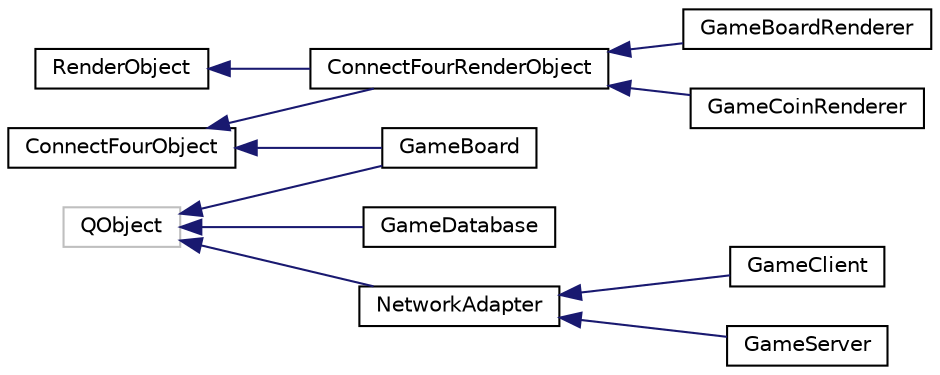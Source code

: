 digraph "Graphical Class Hierarchy"
{
  edge [fontname="Helvetica",fontsize="10",labelfontname="Helvetica",labelfontsize="10"];
  node [fontname="Helvetica",fontsize="10",shape=record];
  rankdir="LR";
  Node1 [label="ConnectFourObject",height=0.2,width=0.4,color="black", fillcolor="white", style="filled",URL="$class_connect_four_object.html",tooltip="base class for every connect four related class "];
  Node1 -> Node2 [dir="back",color="midnightblue",fontsize="10",style="solid",fontname="Helvetica"];
  Node2 [label="ConnectFourRenderObject",height=0.2,width=0.4,color="black", fillcolor="white", style="filled",URL="$class_connect_four_render_object.html",tooltip="base class for each renderable connect four object "];
  Node2 -> Node3 [dir="back",color="midnightblue",fontsize="10",style="solid",fontname="Helvetica"];
  Node3 [label="GameBoardRenderer",height=0.2,width=0.4,color="black", fillcolor="white", style="filled",URL="$class_game_board_renderer.html",tooltip="Class that is responsible for rendering the gameboard. "];
  Node2 -> Node4 [dir="back",color="midnightblue",fontsize="10",style="solid",fontname="Helvetica"];
  Node4 [label="GameCoinRenderer",height=0.2,width=0.4,color="black", fillcolor="white", style="filled",URL="$class_game_coin_renderer.html",tooltip="Class that is responsible for rendering the coins added to the board. "];
  Node1 -> Node5 [dir="back",color="midnightblue",fontsize="10",style="solid",fontname="Helvetica"];
  Node5 [label="GameBoard",height=0.2,width=0.4,color="black", fillcolor="white", style="filled",URL="$class_game_board.html"];
  Node6 [label="QObject",height=0.2,width=0.4,color="grey75", fillcolor="white", style="filled"];
  Node6 -> Node5 [dir="back",color="midnightblue",fontsize="10",style="solid",fontname="Helvetica"];
  Node6 -> Node7 [dir="back",color="midnightblue",fontsize="10",style="solid",fontname="Helvetica"];
  Node7 [label="GameDatabase",height=0.2,width=0.4,color="black", fillcolor="white", style="filled",URL="$class_game_database.html",tooltip="singleton class that manages the game result database "];
  Node6 -> Node8 [dir="back",color="midnightblue",fontsize="10",style="solid",fontname="Helvetica"];
  Node8 [label="NetworkAdapter",height=0.2,width=0.4,color="black", fillcolor="white", style="filled",URL="$class_network_adapter.html",tooltip="base class for a network connection (server and client) "];
  Node8 -> Node9 [dir="back",color="midnightblue",fontsize="10",style="solid",fontname="Helvetica"];
  Node9 [label="GameClient",height=0.2,width=0.4,color="black", fillcolor="white", style="filled",URL="$class_game_client.html",tooltip="Class that handles the client network object. "];
  Node8 -> Node10 [dir="back",color="midnightblue",fontsize="10",style="solid",fontname="Helvetica"];
  Node10 [label="GameServer",height=0.2,width=0.4,color="black", fillcolor="white", style="filled",URL="$class_game_server.html",tooltip="Class that handles server client connection. "];
  Node11 [label="RenderObject",height=0.2,width=0.4,color="black", fillcolor="white", style="filled",URL="$class_render_object.html",tooltip="abstract class for each renderable object "];
  Node11 -> Node2 [dir="back",color="midnightblue",fontsize="10",style="solid",fontname="Helvetica"];
}
